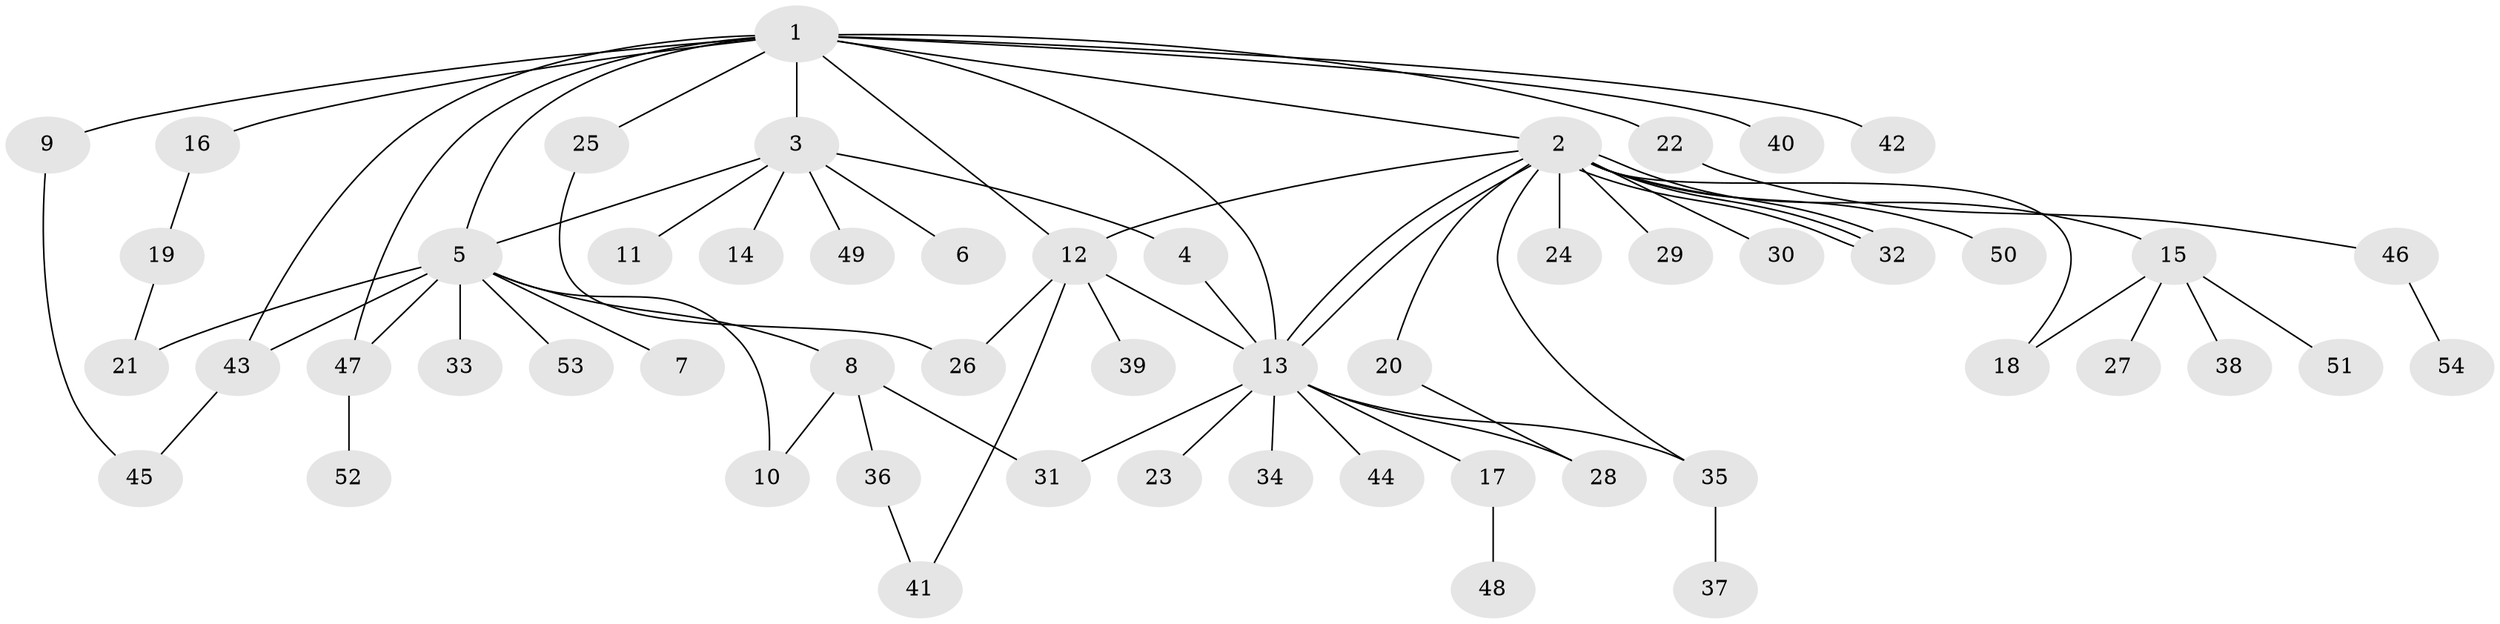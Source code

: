// Generated by graph-tools (version 1.1) at 2025/14/03/09/25 04:14:42]
// undirected, 54 vertices, 72 edges
graph export_dot {
graph [start="1"]
  node [color=gray90,style=filled];
  1;
  2;
  3;
  4;
  5;
  6;
  7;
  8;
  9;
  10;
  11;
  12;
  13;
  14;
  15;
  16;
  17;
  18;
  19;
  20;
  21;
  22;
  23;
  24;
  25;
  26;
  27;
  28;
  29;
  30;
  31;
  32;
  33;
  34;
  35;
  36;
  37;
  38;
  39;
  40;
  41;
  42;
  43;
  44;
  45;
  46;
  47;
  48;
  49;
  50;
  51;
  52;
  53;
  54;
  1 -- 2;
  1 -- 3;
  1 -- 5;
  1 -- 9;
  1 -- 12;
  1 -- 13;
  1 -- 16;
  1 -- 22;
  1 -- 25;
  1 -- 40;
  1 -- 42;
  1 -- 43;
  1 -- 47;
  2 -- 12;
  2 -- 13;
  2 -- 13;
  2 -- 15;
  2 -- 18;
  2 -- 20;
  2 -- 24;
  2 -- 29;
  2 -- 30;
  2 -- 32;
  2 -- 32;
  2 -- 32;
  2 -- 35;
  2 -- 50;
  3 -- 4;
  3 -- 5;
  3 -- 6;
  3 -- 11;
  3 -- 14;
  3 -- 49;
  4 -- 13;
  5 -- 7;
  5 -- 8;
  5 -- 10;
  5 -- 21;
  5 -- 33;
  5 -- 43;
  5 -- 47;
  5 -- 53;
  8 -- 10;
  8 -- 31;
  8 -- 36;
  9 -- 45;
  12 -- 13;
  12 -- 26;
  12 -- 39;
  12 -- 41;
  13 -- 17;
  13 -- 23;
  13 -- 28;
  13 -- 31;
  13 -- 34;
  13 -- 35;
  13 -- 44;
  15 -- 18;
  15 -- 27;
  15 -- 38;
  15 -- 51;
  16 -- 19;
  17 -- 48;
  19 -- 21;
  20 -- 28;
  22 -- 46;
  25 -- 26;
  35 -- 37;
  36 -- 41;
  43 -- 45;
  46 -- 54;
  47 -- 52;
}

